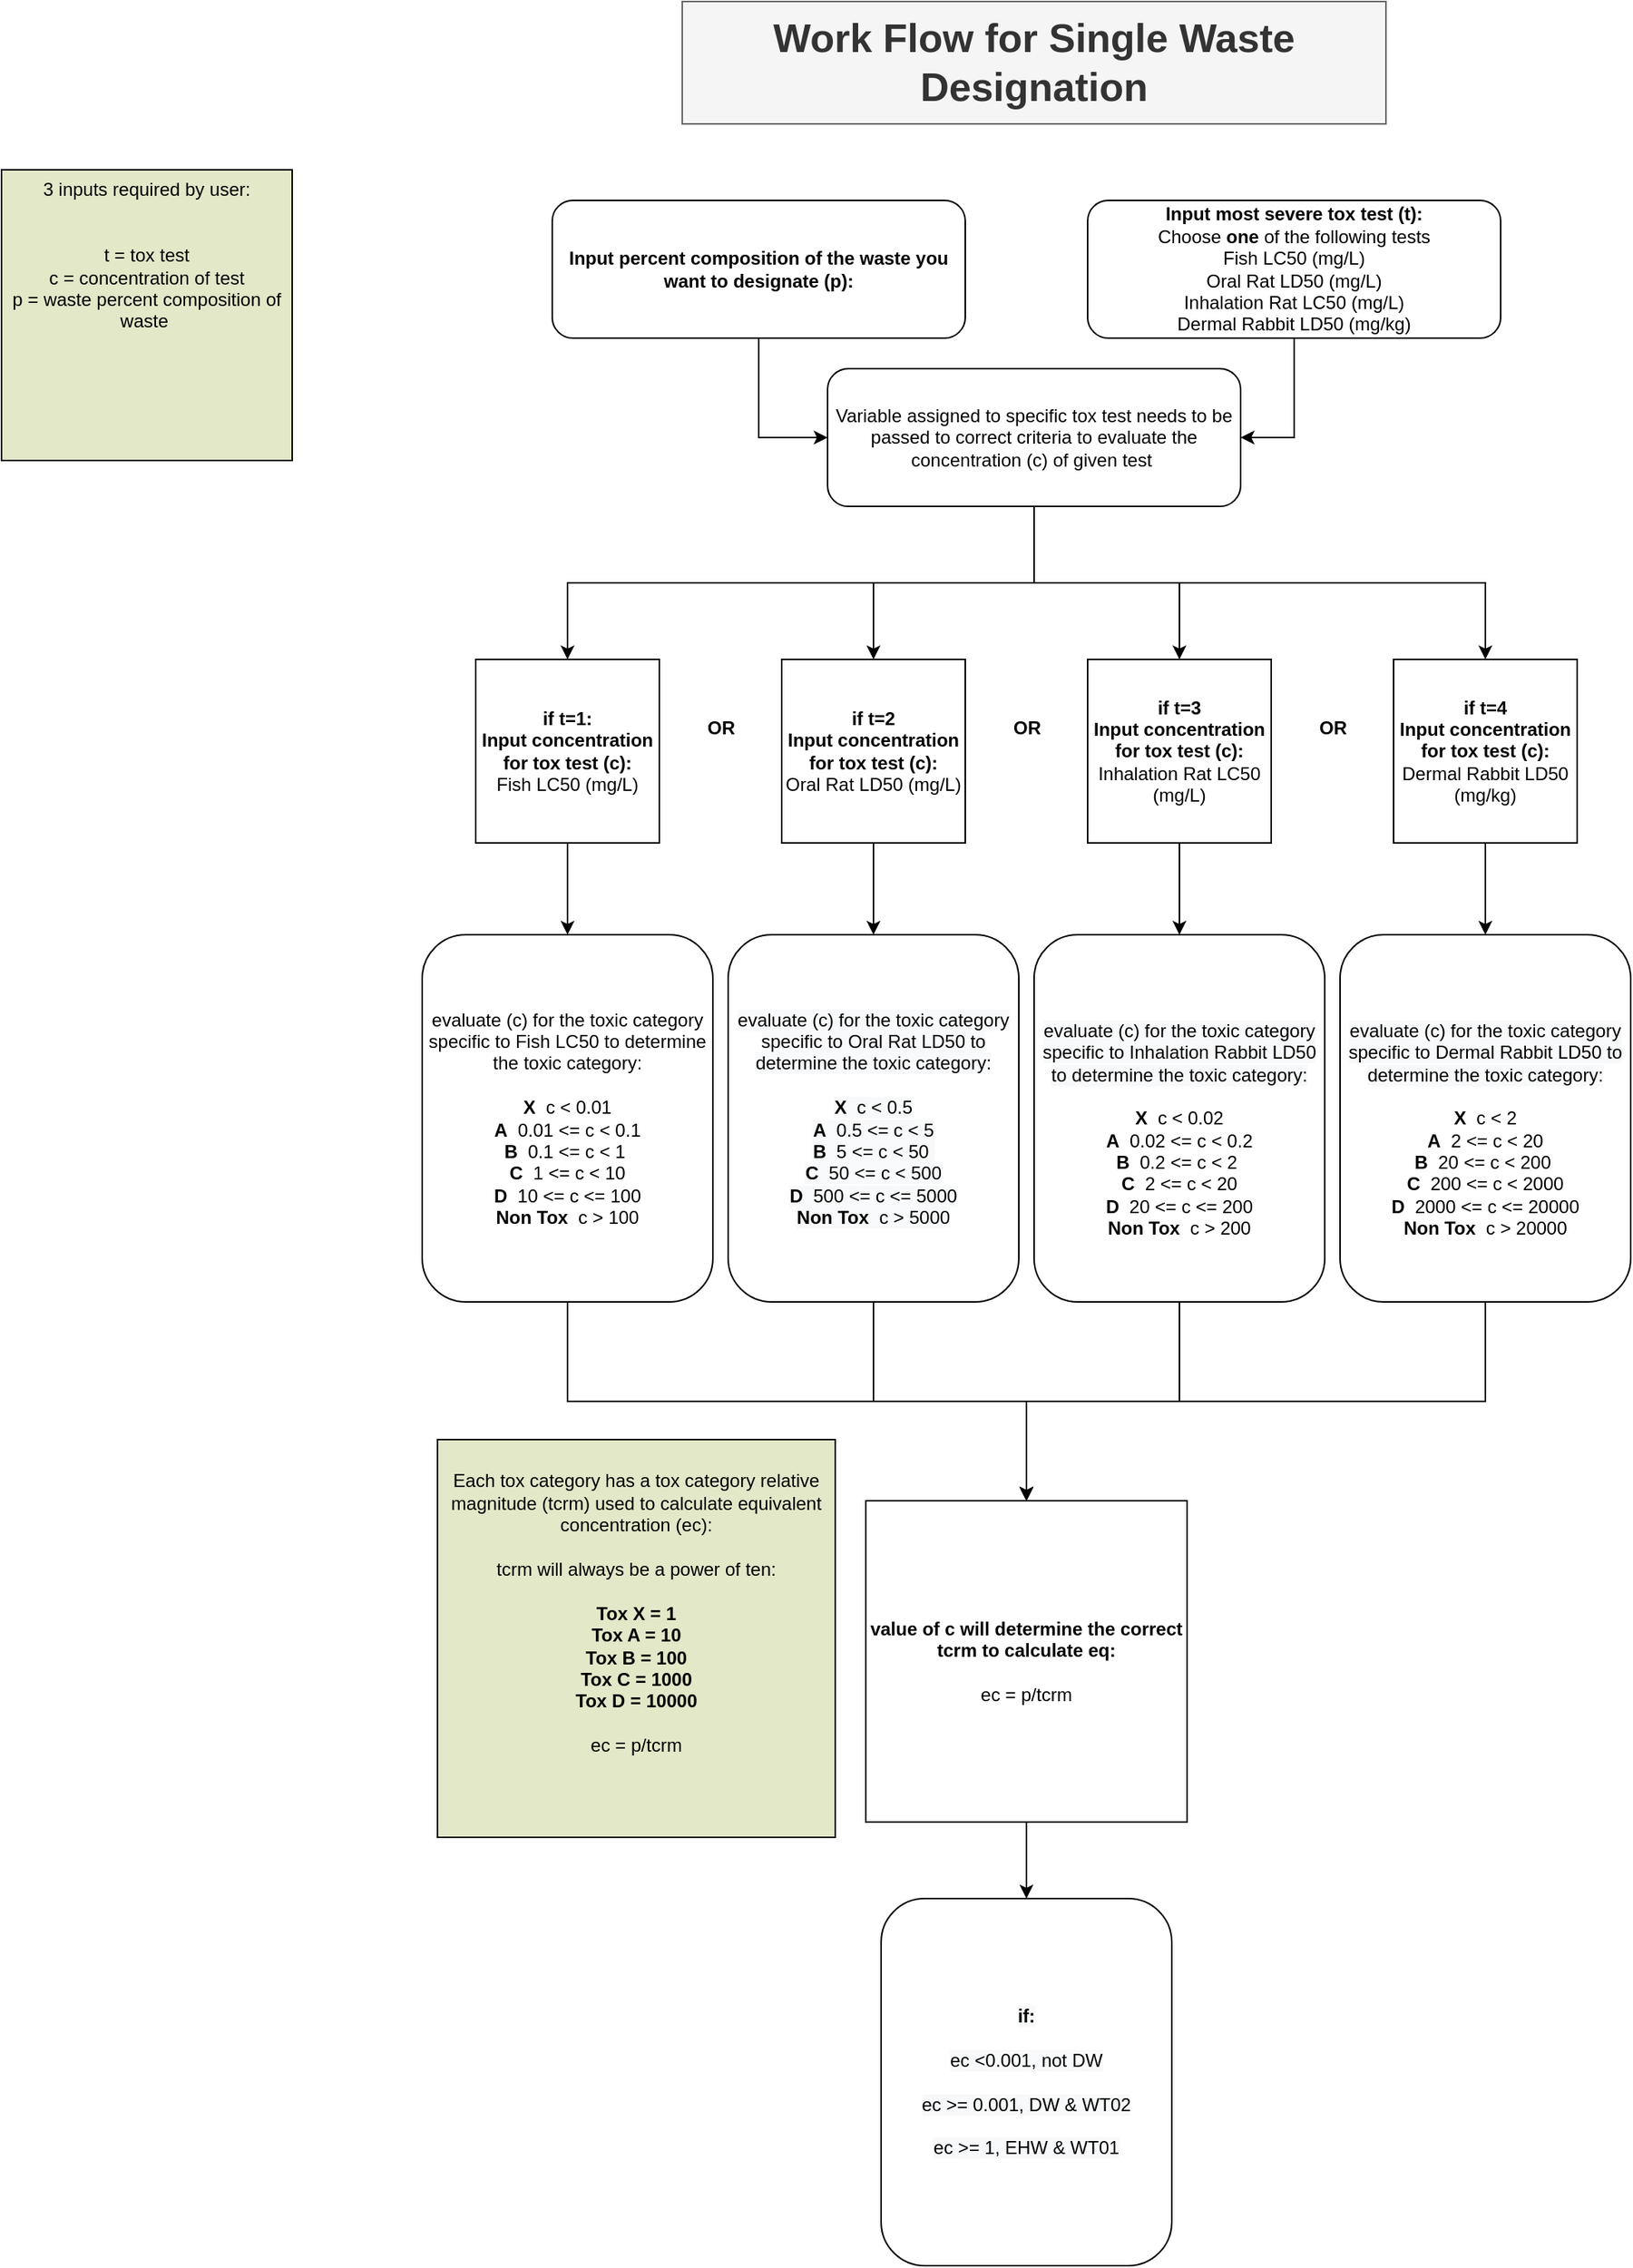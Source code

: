 <mxfile version="20.5.3" type="github">
  <diagram id="C5RBs43oDa-KdzZeNtuy" name="Page-1">
    <mxGraphModel dx="2064" dy="655" grid="1" gridSize="10" guides="1" tooltips="1" connect="1" arrows="1" fold="1" page="1" pageScale="1" pageWidth="827" pageHeight="1169" math="0" shadow="0">
      <root>
        <object label="" id="WIyWlLk6GJQsqaUBKTNV-0">
          <mxCell />
        </object>
        <mxCell id="WIyWlLk6GJQsqaUBKTNV-1" parent="WIyWlLk6GJQsqaUBKTNV-0" />
        <mxCell id="hisnNMxdgOu7HTBm7NUZ-10" style="edgeStyle=orthogonalEdgeStyle;rounded=0;orthogonalLoop=1;jettySize=auto;html=1;exitX=0.5;exitY=1;exitDx=0;exitDy=0;entryX=0.5;entryY=0;entryDx=0;entryDy=0;" parent="WIyWlLk6GJQsqaUBKTNV-1" source="WIyWlLk6GJQsqaUBKTNV-3" target="hisnNMxdgOu7HTBm7NUZ-1" edge="1">
          <mxGeometry relative="1" as="geometry" />
        </mxCell>
        <mxCell id="hisnNMxdgOu7HTBm7NUZ-11" style="edgeStyle=orthogonalEdgeStyle;rounded=0;orthogonalLoop=1;jettySize=auto;html=1;exitX=0.5;exitY=1;exitDx=0;exitDy=0;entryX=0.5;entryY=0;entryDx=0;entryDy=0;" parent="WIyWlLk6GJQsqaUBKTNV-1" source="WIyWlLk6GJQsqaUBKTNV-3" target="hisnNMxdgOu7HTBm7NUZ-6" edge="1">
          <mxGeometry relative="1" as="geometry" />
        </mxCell>
        <mxCell id="hisnNMxdgOu7HTBm7NUZ-12" style="edgeStyle=orthogonalEdgeStyle;rounded=0;orthogonalLoop=1;jettySize=auto;html=1;exitX=0.5;exitY=1;exitDx=0;exitDy=0;entryX=0.5;entryY=0;entryDx=0;entryDy=0;" parent="WIyWlLk6GJQsqaUBKTNV-1" source="WIyWlLk6GJQsqaUBKTNV-3" target="hisnNMxdgOu7HTBm7NUZ-7" edge="1">
          <mxGeometry relative="1" as="geometry" />
        </mxCell>
        <mxCell id="hisnNMxdgOu7HTBm7NUZ-13" style="edgeStyle=orthogonalEdgeStyle;rounded=0;orthogonalLoop=1;jettySize=auto;html=1;exitX=0.5;exitY=1;exitDx=0;exitDy=0;entryX=0.5;entryY=0;entryDx=0;entryDy=0;" parent="WIyWlLk6GJQsqaUBKTNV-1" source="WIyWlLk6GJQsqaUBKTNV-3" target="hisnNMxdgOu7HTBm7NUZ-9" edge="1">
          <mxGeometry relative="1" as="geometry" />
        </mxCell>
        <mxCell id="WIyWlLk6GJQsqaUBKTNV-3" value="Variable assigned to specific tox test needs to be passed to correct criteria to evaluate the concentration (c) of given test&amp;nbsp;" style="rounded=1;whiteSpace=wrap;html=1;fontSize=12;glass=0;strokeWidth=1;shadow=0;" parent="WIyWlLk6GJQsqaUBKTNV-1" vertex="1">
          <mxGeometry x="270" y="290" width="270" height="90" as="geometry" />
        </mxCell>
        <mxCell id="hisnNMxdgOu7HTBm7NUZ-19" style="edgeStyle=orthogonalEdgeStyle;rounded=0;orthogonalLoop=1;jettySize=auto;html=1;exitX=0.5;exitY=1;exitDx=0;exitDy=0;entryX=0.5;entryY=0;entryDx=0;entryDy=0;" parent="WIyWlLk6GJQsqaUBKTNV-1" source="hisnNMxdgOu7HTBm7NUZ-1" target="hisnNMxdgOu7HTBm7NUZ-14" edge="1">
          <mxGeometry relative="1" as="geometry" />
        </mxCell>
        <mxCell id="hisnNMxdgOu7HTBm7NUZ-1" value="&lt;b&gt;if t=1:&lt;br&gt;Input concentration for tox test (c):&lt;/b&gt;&lt;br&gt;Fish LC50 (mg/L)" style="whiteSpace=wrap;html=1;aspect=fixed;" parent="WIyWlLk6GJQsqaUBKTNV-1" vertex="1">
          <mxGeometry x="40" y="480" width="120" height="120" as="geometry" />
        </mxCell>
        <mxCell id="hisnNMxdgOu7HTBm7NUZ-20" style="edgeStyle=orthogonalEdgeStyle;rounded=0;orthogonalLoop=1;jettySize=auto;html=1;exitX=0.5;exitY=1;exitDx=0;exitDy=0;entryX=0.5;entryY=0;entryDx=0;entryDy=0;" parent="WIyWlLk6GJQsqaUBKTNV-1" source="hisnNMxdgOu7HTBm7NUZ-6" target="hisnNMxdgOu7HTBm7NUZ-15" edge="1">
          <mxGeometry relative="1" as="geometry" />
        </mxCell>
        <mxCell id="hisnNMxdgOu7HTBm7NUZ-6" value="&lt;b&gt;if t=2&lt;br&gt;Input concentration for tox test (c):&lt;/b&gt;&lt;br&gt;Oral Rat LD50 (mg/L)" style="whiteSpace=wrap;html=1;aspect=fixed;" parent="WIyWlLk6GJQsqaUBKTNV-1" vertex="1">
          <mxGeometry x="240" y="480" width="120" height="120" as="geometry" />
        </mxCell>
        <mxCell id="hisnNMxdgOu7HTBm7NUZ-21" value="" style="edgeStyle=orthogonalEdgeStyle;rounded=0;orthogonalLoop=1;jettySize=auto;html=1;" parent="WIyWlLk6GJQsqaUBKTNV-1" source="hisnNMxdgOu7HTBm7NUZ-7" target="hisnNMxdgOu7HTBm7NUZ-16" edge="1">
          <mxGeometry relative="1" as="geometry" />
        </mxCell>
        <mxCell id="hisnNMxdgOu7HTBm7NUZ-7" value="&lt;b&gt;if t=3&lt;br&gt;Input concentration for tox test (c):&lt;/b&gt;&lt;br&gt;Inhalation Rat LC50 (mg/L)" style="whiteSpace=wrap;html=1;aspect=fixed;" parent="WIyWlLk6GJQsqaUBKTNV-1" vertex="1">
          <mxGeometry x="440" y="480" width="120" height="120" as="geometry" />
        </mxCell>
        <mxCell id="hisnNMxdgOu7HTBm7NUZ-22" style="edgeStyle=orthogonalEdgeStyle;rounded=0;orthogonalLoop=1;jettySize=auto;html=1;exitX=0.5;exitY=1;exitDx=0;exitDy=0;entryX=0.5;entryY=0;entryDx=0;entryDy=0;" parent="WIyWlLk6GJQsqaUBKTNV-1" source="hisnNMxdgOu7HTBm7NUZ-9" target="hisnNMxdgOu7HTBm7NUZ-17" edge="1">
          <mxGeometry relative="1" as="geometry" />
        </mxCell>
        <mxCell id="hisnNMxdgOu7HTBm7NUZ-9" value="&lt;b&gt;if t=4&lt;br&gt;Input concentration for tox test (c):&lt;/b&gt;&lt;br&gt;Dermal Rabbit LD50 (mg/kg)" style="whiteSpace=wrap;html=1;aspect=fixed;" parent="WIyWlLk6GJQsqaUBKTNV-1" vertex="1">
          <mxGeometry x="640" y="480" width="120" height="120" as="geometry" />
        </mxCell>
        <mxCell id="KfqGl5C0O2Rxw6Uisgew-14" style="edgeStyle=orthogonalEdgeStyle;rounded=0;orthogonalLoop=1;jettySize=auto;html=1;exitX=0.5;exitY=1;exitDx=0;exitDy=0;entryX=0.5;entryY=0;entryDx=0;entryDy=0;fontSize=12;fontColor=default;" parent="WIyWlLk6GJQsqaUBKTNV-1" source="hisnNMxdgOu7HTBm7NUZ-14" target="KfqGl5C0O2Rxw6Uisgew-13" edge="1">
          <mxGeometry relative="1" as="geometry" />
        </mxCell>
        <mxCell id="hisnNMxdgOu7HTBm7NUZ-14" value="evaluate (c) for the toxic category specific to Fish LC50 to determine the toxic category:&lt;br&gt;&lt;br&gt;&lt;b&gt;X&lt;/b&gt;&amp;nbsp; c &amp;lt; 0.01&lt;br&gt;&lt;b&gt;A&lt;/b&gt;&amp;nbsp; 0.01 &amp;lt;= c &amp;lt; 0.1&lt;br&gt;&lt;b&gt;B&lt;/b&gt;&amp;nbsp; 0.1 &amp;lt;= c &amp;lt; 1&amp;nbsp;&lt;br&gt;&lt;b&gt;C&lt;/b&gt;&amp;nbsp; 1 &amp;lt;= c &amp;lt; 10&lt;br&gt;&lt;b&gt;D&lt;/b&gt;&amp;nbsp; 10 &amp;lt;= c &amp;lt;= 100&lt;br&gt;&lt;b&gt;Non Tox&amp;nbsp; &lt;/b&gt;c &amp;gt; 100" style="rounded=1;whiteSpace=wrap;html=1;" parent="WIyWlLk6GJQsqaUBKTNV-1" vertex="1">
          <mxGeometry x="5" y="660" width="190" height="240" as="geometry" />
        </mxCell>
        <mxCell id="KfqGl5C0O2Rxw6Uisgew-15" style="edgeStyle=orthogonalEdgeStyle;rounded=0;orthogonalLoop=1;jettySize=auto;html=1;exitX=0.5;exitY=1;exitDx=0;exitDy=0;fontSize=12;fontColor=default;" parent="WIyWlLk6GJQsqaUBKTNV-1" source="hisnNMxdgOu7HTBm7NUZ-15" target="KfqGl5C0O2Rxw6Uisgew-13" edge="1">
          <mxGeometry relative="1" as="geometry" />
        </mxCell>
        <mxCell id="hisnNMxdgOu7HTBm7NUZ-15" value="&lt;span style=&quot;color: rgb(0, 0, 0); font-family: Helvetica; font-size: 12px; font-style: normal; font-variant-ligatures: normal; font-variant-caps: normal; font-weight: 400; letter-spacing: normal; orphans: 2; text-align: center; text-indent: 0px; text-transform: none; widows: 2; word-spacing: 0px; -webkit-text-stroke-width: 0px; background-color: rgb(248, 249, 250); text-decoration-thickness: initial; text-decoration-style: initial; text-decoration-color: initial; float: none; display: inline !important;&quot;&gt;evaluate (c) for the toxic category specific to Oral Rat LD50 to determine the toxic category:&lt;br&gt;&lt;br&gt;&lt;b&gt;X&lt;/b&gt;&amp;nbsp; c &amp;lt; 0.5&lt;br&gt;&lt;b&gt;A&lt;/b&gt;&amp;nbsp; 0.5 &amp;lt;= c &amp;lt; 5&lt;br&gt;&lt;b&gt;B&lt;/b&gt;&amp;nbsp; 5 &amp;lt;= c &amp;lt; 50&amp;nbsp;&lt;br&gt;&lt;b&gt;C&lt;/b&gt;&amp;nbsp; 50 &amp;lt;= c &amp;lt; 500&lt;br&gt;&lt;b&gt;D&lt;/b&gt;&amp;nbsp; 500 &amp;lt;= c &amp;lt;= 5000&lt;br&gt;&lt;b&gt;Non Tox&amp;nbsp;&amp;nbsp;&lt;/b&gt;c &amp;gt; 5000&lt;br&gt;&lt;/span&gt;" style="rounded=1;whiteSpace=wrap;html=1;" parent="WIyWlLk6GJQsqaUBKTNV-1" vertex="1">
          <mxGeometry x="205" y="660" width="190" height="240" as="geometry" />
        </mxCell>
        <mxCell id="KfqGl5C0O2Rxw6Uisgew-19" style="edgeStyle=orthogonalEdgeStyle;rounded=0;orthogonalLoop=1;jettySize=auto;html=1;exitX=0.5;exitY=1;exitDx=0;exitDy=0;fontSize=12;fontColor=default;entryX=0.5;entryY=0;entryDx=0;entryDy=0;" parent="WIyWlLk6GJQsqaUBKTNV-1" source="hisnNMxdgOu7HTBm7NUZ-16" target="KfqGl5C0O2Rxw6Uisgew-13" edge="1">
          <mxGeometry relative="1" as="geometry">
            <mxPoint x="400" y="910" as="targetPoint" />
          </mxGeometry>
        </mxCell>
        <mxCell id="hisnNMxdgOu7HTBm7NUZ-16" value="&lt;br&gt;&lt;span style=&quot;color: rgb(0, 0, 0); font-family: Helvetica; font-size: 12px; font-style: normal; font-variant-ligatures: normal; font-variant-caps: normal; font-weight: 400; letter-spacing: normal; orphans: 2; text-align: center; text-indent: 0px; text-transform: none; widows: 2; word-spacing: 0px; -webkit-text-stroke-width: 0px; background-color: rgb(248, 249, 250); text-decoration-thickness: initial; text-decoration-style: initial; text-decoration-color: initial; float: none; display: inline !important;&quot;&gt;evaluate (c) for the toxic category specific to Inhalation Rabbit LD50 to determine the toxic category:&lt;br&gt;&lt;/span&gt;&lt;br&gt;&lt;b&gt;X&lt;/b&gt;&amp;nbsp; c &amp;lt; 0.02&lt;br&gt;&lt;b&gt;A&lt;/b&gt;&amp;nbsp; 0.02 &amp;lt;= c &amp;lt; 0.2&lt;br&gt;&lt;b&gt;B&lt;/b&gt;&amp;nbsp; 0.2 &amp;lt;= c &amp;lt; 2&amp;nbsp;&lt;br&gt;&lt;b&gt;C&lt;/b&gt;&amp;nbsp; 2 &amp;lt;= c &amp;lt; 20&lt;br&gt;&lt;b&gt;D&lt;/b&gt;&amp;nbsp; 20 &amp;lt;= c &amp;lt;= 200&lt;br&gt;&lt;b&gt;Non Tox&amp;nbsp;&amp;nbsp;&lt;/b&gt;c &amp;gt; 200" style="rounded=1;whiteSpace=wrap;html=1;" parent="WIyWlLk6GJQsqaUBKTNV-1" vertex="1">
          <mxGeometry x="405" y="660" width="190" height="240" as="geometry" />
        </mxCell>
        <mxCell id="KfqGl5C0O2Rxw6Uisgew-21" style="edgeStyle=orthogonalEdgeStyle;rounded=0;orthogonalLoop=1;jettySize=auto;html=1;exitX=0.5;exitY=1;exitDx=0;exitDy=0;fontSize=12;fontColor=default;entryX=0.5;entryY=0;entryDx=0;entryDy=0;" parent="WIyWlLk6GJQsqaUBKTNV-1" source="hisnNMxdgOu7HTBm7NUZ-17" target="KfqGl5C0O2Rxw6Uisgew-13" edge="1">
          <mxGeometry relative="1" as="geometry">
            <mxPoint x="400" y="910" as="targetPoint" />
          </mxGeometry>
        </mxCell>
        <mxCell id="hisnNMxdgOu7HTBm7NUZ-17" value="&lt;br&gt;&lt;span style=&quot;color: rgb(0, 0, 0); font-family: Helvetica; font-size: 12px; font-style: normal; font-variant-ligatures: normal; font-variant-caps: normal; font-weight: 400; letter-spacing: normal; orphans: 2; text-align: center; text-indent: 0px; text-transform: none; widows: 2; word-spacing: 0px; -webkit-text-stroke-width: 0px; background-color: rgb(248, 249, 250); text-decoration-thickness: initial; text-decoration-style: initial; text-decoration-color: initial; float: none; display: inline !important;&quot;&gt;evaluate (c) for the toxic category specific to Dermal Rabbit LD50 to determine the toxic category:&lt;br&gt;&lt;/span&gt;&lt;br&gt;&lt;b&gt;X&lt;/b&gt;&amp;nbsp; c &amp;lt; 2&lt;br&gt;&lt;b&gt;A&lt;/b&gt;&amp;nbsp; 2 &amp;lt;= c &amp;lt; 20&lt;br&gt;&lt;b&gt;B&lt;/b&gt;&amp;nbsp; 20 &amp;lt;= c &amp;lt; 200&amp;nbsp;&lt;br&gt;&lt;b&gt;C&lt;/b&gt;&amp;nbsp; 200 &amp;lt;= c &amp;lt; 2000&lt;br&gt;&lt;b&gt;D&lt;/b&gt;&amp;nbsp; 2000 &amp;lt;= c &amp;lt;= 20000&lt;br&gt;&lt;b&gt;Non Tox&amp;nbsp;&amp;nbsp;&lt;/b&gt;c &amp;gt; 20000" style="rounded=1;whiteSpace=wrap;html=1;" parent="WIyWlLk6GJQsqaUBKTNV-1" vertex="1">
          <mxGeometry x="605" y="660" width="190" height="240" as="geometry" />
        </mxCell>
        <mxCell id="hisnNMxdgOu7HTBm7NUZ-31" style="edgeStyle=orthogonalEdgeStyle;rounded=0;orthogonalLoop=1;jettySize=auto;html=1;exitX=0.5;exitY=1;exitDx=0;exitDy=0;entryX=1;entryY=0.5;entryDx=0;entryDy=0;" parent="WIyWlLk6GJQsqaUBKTNV-1" source="hisnNMxdgOu7HTBm7NUZ-28" target="WIyWlLk6GJQsqaUBKTNV-3" edge="1">
          <mxGeometry relative="1" as="geometry" />
        </mxCell>
        <mxCell id="hisnNMxdgOu7HTBm7NUZ-28" value="&lt;b&gt;Input most severe tox test (t):&lt;/b&gt;&lt;br&gt;Choose &lt;b&gt;one &lt;/b&gt;of the following tests&lt;br&gt;Fish LC50 (mg/L)&lt;br&gt;Oral Rat LD50 (mg/L)&lt;br&gt;Inhalation Rat LC50 (mg/L)&lt;br&gt;Dermal Rabbit LD50 (mg/kg)" style="rounded=1;whiteSpace=wrap;html=1;fontSize=12;glass=0;strokeWidth=1;shadow=0;" parent="WIyWlLk6GJQsqaUBKTNV-1" vertex="1">
          <mxGeometry x="440" y="180" width="270" height="90" as="geometry" />
        </mxCell>
        <mxCell id="hisnNMxdgOu7HTBm7NUZ-36" value="OR" style="text;html=1;align=center;verticalAlign=middle;resizable=0;points=[];autosize=1;strokeColor=none;fillColor=none;fontStyle=1" parent="WIyWlLk6GJQsqaUBKTNV-1" vertex="1">
          <mxGeometry x="580" y="510" width="40" height="30" as="geometry" />
        </mxCell>
        <mxCell id="KfqGl5C0O2Rxw6Uisgew-1" value="&lt;font size=&quot;1&quot; style=&quot;&quot;&gt;&lt;b style=&quot;font-size: 26px;&quot;&gt;Work Flow for Single Waste Designation&lt;/b&gt;&lt;/font&gt;" style="rounded=0;whiteSpace=wrap;html=1;fillColor=#f5f5f5;fontColor=#333333;strokeColor=#666666;" parent="WIyWlLk6GJQsqaUBKTNV-1" vertex="1">
          <mxGeometry x="175" y="50" width="460" height="80" as="geometry" />
        </mxCell>
        <mxCell id="KfqGl5C0O2Rxw6Uisgew-2" value="OR" style="text;html=1;align=center;verticalAlign=middle;resizable=0;points=[];autosize=1;strokeColor=none;fillColor=none;fontStyle=1" parent="WIyWlLk6GJQsqaUBKTNV-1" vertex="1">
          <mxGeometry x="380" y="510" width="40" height="30" as="geometry" />
        </mxCell>
        <mxCell id="KfqGl5C0O2Rxw6Uisgew-3" value="OR" style="text;html=1;align=center;verticalAlign=middle;resizable=0;points=[];autosize=1;strokeColor=none;fillColor=none;fontStyle=1" parent="WIyWlLk6GJQsqaUBKTNV-1" vertex="1">
          <mxGeometry x="180" y="510" width="40" height="30" as="geometry" />
        </mxCell>
        <mxCell id="KfqGl5C0O2Rxw6Uisgew-9" value="&lt;br style=&quot;font-size: 12px;&quot;&gt;Each tox category has a tox category relative magnitude (tcrm) used to calculate equivalent concentration (ec):&lt;br&gt;&lt;br&gt;tcrm will always be a power of ten:&lt;br&gt;&lt;br&gt;&lt;b&gt;Tox X = 1&lt;/b&gt;&lt;br&gt;&lt;b&gt;Tox A = 10&lt;/b&gt;&lt;br&gt;&lt;b&gt;Tox&amp;nbsp;&lt;/b&gt;&lt;b&gt;B = 100&lt;/b&gt;&lt;br&gt;&lt;b&gt;Tox&amp;nbsp;&lt;/b&gt;&lt;b&gt;C = 1000&lt;/b&gt;&lt;br&gt;&lt;b&gt;Tox&amp;nbsp;&lt;/b&gt;&lt;b&gt;D = 10000&lt;/b&gt;&lt;br&gt;&lt;br&gt;ec = p/tcrm" style="aspect=fixed;fontSize=12;verticalAlign=top;align=center;spacing=1;html=1;whiteSpace=wrap;fillColor=#E2E8C8;" parent="WIyWlLk6GJQsqaUBKTNV-1" vertex="1">
          <mxGeometry x="15" y="990" width="260" height="260" as="geometry" />
        </mxCell>
        <mxCell id="KfqGl5C0O2Rxw6Uisgew-10" value="3 inputs required by user:&#xa;&#xa;&#xa;t = tox test&#xa;c = concentration of test&#xa;p = waste percent composition of waste " style="aspect=fixed;fontSize=12;verticalAlign=top;align=center;spacing=1;whiteSpace=wrap;fillColor=#E2E8C8;fontColor=default;labelBackgroundColor=none;" parent="WIyWlLk6GJQsqaUBKTNV-1" vertex="1">
          <mxGeometry x="-270" y="160" width="190" height="190" as="geometry" />
        </mxCell>
        <mxCell id="KfqGl5C0O2Rxw6Uisgew-11" value="&lt;span style=&quot;color: rgb(0, 0, 0); font-family: Helvetica; font-size: 12px; font-style: normal; font-variant-ligatures: normal; font-variant-caps: normal; letter-spacing: normal; orphans: 2; text-align: center; text-indent: 0px; text-transform: none; widows: 2; word-spacing: 0px; -webkit-text-stroke-width: 0px; background-color: rgb(248, 249, 250); text-decoration-thickness: initial; text-decoration-style: initial; text-decoration-color: initial; float: none; display: inline !important;&quot;&gt;&lt;b&gt;if:&lt;/b&gt;&lt;br&gt;&lt;br&gt;ec &amp;lt;0.001, not DW&lt;br&gt;&lt;br&gt;ec &amp;gt;= 0.001, DW &amp;amp; WT02&lt;br&gt;&lt;br&gt;ec &amp;gt;= 1, EHW &amp;amp; WT01&lt;br&gt;&lt;/span&gt;" style="rounded=1;whiteSpace=wrap;html=1;" parent="WIyWlLk6GJQsqaUBKTNV-1" vertex="1">
          <mxGeometry x="305" y="1290" width="190" height="240" as="geometry" />
        </mxCell>
        <mxCell id="KfqGl5C0O2Rxw6Uisgew-22" style="edgeStyle=orthogonalEdgeStyle;rounded=0;orthogonalLoop=1;jettySize=auto;html=1;exitX=0.5;exitY=1;exitDx=0;exitDy=0;entryX=0.5;entryY=0;entryDx=0;entryDy=0;fontSize=12;fontColor=default;" parent="WIyWlLk6GJQsqaUBKTNV-1" source="KfqGl5C0O2Rxw6Uisgew-13" target="KfqGl5C0O2Rxw6Uisgew-11" edge="1">
          <mxGeometry relative="1" as="geometry" />
        </mxCell>
        <mxCell id="KfqGl5C0O2Rxw6Uisgew-13" value="&lt;b&gt;value of c will determine the correct tcrm to calculate eq:&lt;/b&gt;&lt;br&gt;&lt;br&gt;ec = p/tcrm" style="whiteSpace=wrap;html=1;aspect=fixed;" parent="WIyWlLk6GJQsqaUBKTNV-1" vertex="1">
          <mxGeometry x="295" y="1030" width="210" height="210" as="geometry" />
        </mxCell>
        <mxCell id="x4xBRWVEMS6EPu1vZwIJ-1" style="edgeStyle=orthogonalEdgeStyle;rounded=0;orthogonalLoop=1;jettySize=auto;html=1;exitX=0.5;exitY=1;exitDx=0;exitDy=0;entryX=0;entryY=0.5;entryDx=0;entryDy=0;" edge="1" parent="WIyWlLk6GJQsqaUBKTNV-1" source="x4xBRWVEMS6EPu1vZwIJ-0" target="WIyWlLk6GJQsqaUBKTNV-3">
          <mxGeometry relative="1" as="geometry" />
        </mxCell>
        <mxCell id="x4xBRWVEMS6EPu1vZwIJ-0" value="&lt;b&gt;Input percent composition&amp;nbsp;of the waste you want to designate (p):&lt;/b&gt;" style="rounded=1;whiteSpace=wrap;html=1;fontSize=12;glass=0;strokeWidth=1;shadow=0;" vertex="1" parent="WIyWlLk6GJQsqaUBKTNV-1">
          <mxGeometry x="90" y="180" width="270" height="90" as="geometry" />
        </mxCell>
      </root>
    </mxGraphModel>
  </diagram>
</mxfile>

